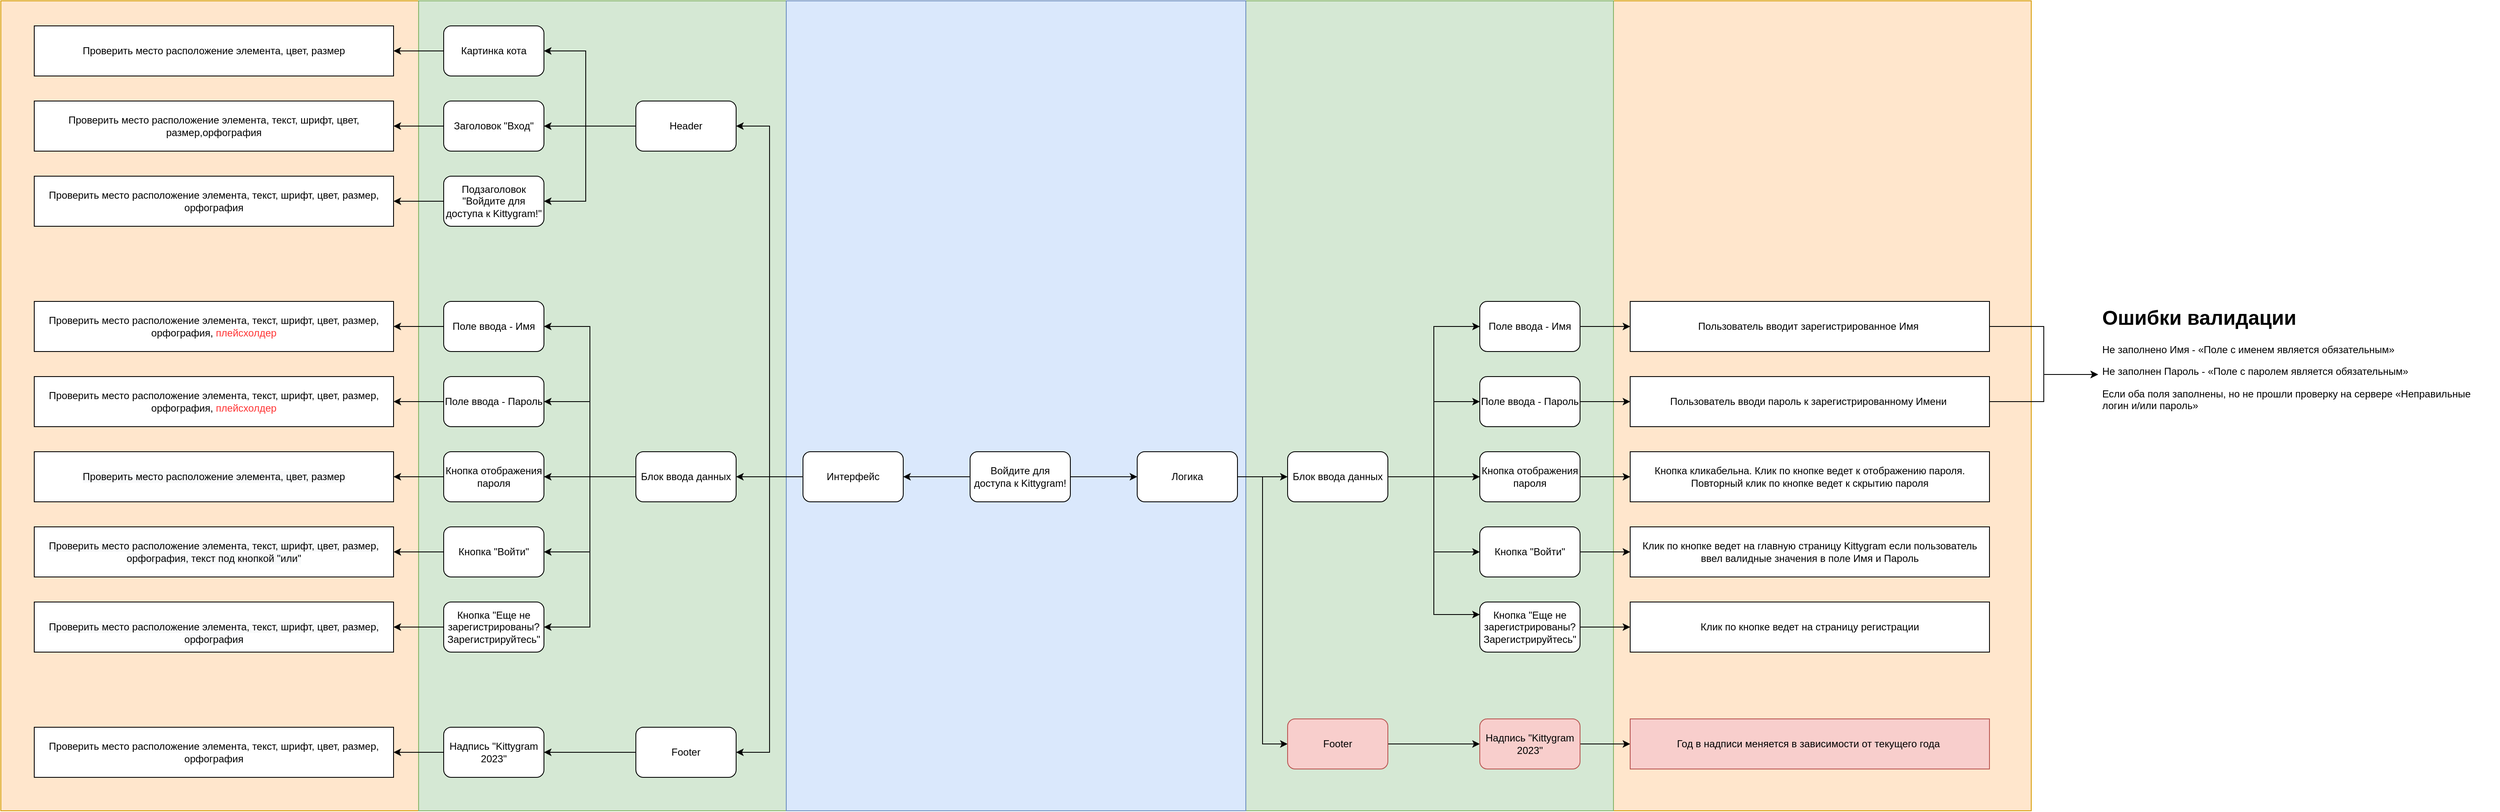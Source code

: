 <mxfile version="20.8.10" type="github">
  <diagram id="o3SfKFsg-XddMGT-pLEB" name="Страница 1">
    <mxGraphModel dx="1827" dy="1719" grid="1" gridSize="10" guides="1" tooltips="1" connect="1" arrows="1" fold="1" page="1" pageScale="1" pageWidth="827" pageHeight="1169" math="0" shadow="0">
      <root>
        <mxCell id="0" />
        <mxCell id="1" parent="0" />
        <mxCell id="jt-Zn96lODomyRDhghk2-11" value="" style="rounded=0;whiteSpace=wrap;html=1;fillColor=#ffe6cc;strokeColor=#d79b00;" vertex="1" parent="1">
          <mxGeometry x="-810" y="-210" width="2430" height="970" as="geometry" />
        </mxCell>
        <mxCell id="jt-Zn96lODomyRDhghk2-13" value="" style="rounded=0;whiteSpace=wrap;html=1;fillColor=#d5e8d4;strokeColor=#82b366;" vertex="1" parent="1">
          <mxGeometry x="-310" y="-210" width="1430" height="970" as="geometry" />
        </mxCell>
        <mxCell id="jt-Zn96lODomyRDhghk2-12" value="" style="rounded=0;whiteSpace=wrap;html=1;fillColor=#dae8fc;strokeColor=#6c8ebf;" vertex="1" parent="1">
          <mxGeometry x="130" y="-210" width="550" height="970" as="geometry" />
        </mxCell>
        <mxCell id="TAnfAXLuEqWQbed71-oy-4" value="" style="edgeStyle=orthogonalEdgeStyle;rounded=0;orthogonalLoop=1;jettySize=auto;html=1;" parent="1" source="TAnfAXLuEqWQbed71-oy-1" target="TAnfAXLuEqWQbed71-oy-3" edge="1">
          <mxGeometry relative="1" as="geometry" />
        </mxCell>
        <mxCell id="TAnfAXLuEqWQbed71-oy-6" value="" style="edgeStyle=orthogonalEdgeStyle;rounded=0;orthogonalLoop=1;jettySize=auto;html=1;" parent="1" source="TAnfAXLuEqWQbed71-oy-1" target="TAnfAXLuEqWQbed71-oy-5" edge="1">
          <mxGeometry relative="1" as="geometry" />
        </mxCell>
        <mxCell id="TAnfAXLuEqWQbed71-oy-1" value="Войдите для доступа к Kittygram!" style="rounded=1;whiteSpace=wrap;html=1;" parent="1" vertex="1">
          <mxGeometry x="350" y="330" width="120" height="60" as="geometry" />
        </mxCell>
        <mxCell id="TAnfAXLuEqWQbed71-oy-81" style="edgeStyle=orthogonalEdgeStyle;rounded=0;orthogonalLoop=1;jettySize=auto;html=1;entryX=0;entryY=0.5;entryDx=0;entryDy=0;" parent="1" source="TAnfAXLuEqWQbed71-oy-3" target="TAnfAXLuEqWQbed71-oy-79" edge="1">
          <mxGeometry relative="1" as="geometry" />
        </mxCell>
        <mxCell id="jt-Zn96lODomyRDhghk2-7" style="edgeStyle=orthogonalEdgeStyle;rounded=0;orthogonalLoop=1;jettySize=auto;html=1;entryX=0;entryY=0.5;entryDx=0;entryDy=0;fontColor=#FF3333;" edge="1" parent="1" source="TAnfAXLuEqWQbed71-oy-3" target="jt-Zn96lODomyRDhghk2-3">
          <mxGeometry relative="1" as="geometry" />
        </mxCell>
        <mxCell id="TAnfAXLuEqWQbed71-oy-3" value="Логика" style="whiteSpace=wrap;html=1;rounded=1;" parent="1" vertex="1">
          <mxGeometry x="550" y="330" width="120" height="60" as="geometry" />
        </mxCell>
        <mxCell id="TAnfAXLuEqWQbed71-oy-28" style="edgeStyle=orthogonalEdgeStyle;rounded=0;orthogonalLoop=1;jettySize=auto;html=1;entryX=1;entryY=0.5;entryDx=0;entryDy=0;" parent="1" source="TAnfAXLuEqWQbed71-oy-5" target="TAnfAXLuEqWQbed71-oy-7" edge="1">
          <mxGeometry relative="1" as="geometry" />
        </mxCell>
        <mxCell id="TAnfAXLuEqWQbed71-oy-29" style="edgeStyle=orthogonalEdgeStyle;rounded=0;orthogonalLoop=1;jettySize=auto;html=1;entryX=1;entryY=0.5;entryDx=0;entryDy=0;" parent="1" source="TAnfAXLuEqWQbed71-oy-5" target="TAnfAXLuEqWQbed71-oy-27" edge="1">
          <mxGeometry relative="1" as="geometry" />
        </mxCell>
        <mxCell id="jt-Zn96lODomyRDhghk2-1" style="edgeStyle=orthogonalEdgeStyle;rounded=0;orthogonalLoop=1;jettySize=auto;html=1;entryX=1;entryY=0.5;entryDx=0;entryDy=0;fontColor=#FF3333;" edge="1" parent="1" source="TAnfAXLuEqWQbed71-oy-5" target="xQ01a2YANTBOG30FUFwp-22">
          <mxGeometry relative="1" as="geometry" />
        </mxCell>
        <mxCell id="TAnfAXLuEqWQbed71-oy-5" value="Интерфейс" style="whiteSpace=wrap;html=1;rounded=1;" parent="1" vertex="1">
          <mxGeometry x="150" y="330" width="120" height="60" as="geometry" />
        </mxCell>
        <mxCell id="TAnfAXLuEqWQbed71-oy-18" value="" style="edgeStyle=orthogonalEdgeStyle;rounded=0;orthogonalLoop=1;jettySize=auto;html=1;" parent="1" source="TAnfAXLuEqWQbed71-oy-7" target="TAnfAXLuEqWQbed71-oy-17" edge="1">
          <mxGeometry relative="1" as="geometry" />
        </mxCell>
        <mxCell id="TAnfAXLuEqWQbed71-oy-20" style="edgeStyle=orthogonalEdgeStyle;rounded=0;orthogonalLoop=1;jettySize=auto;html=1;entryX=1;entryY=0.5;entryDx=0;entryDy=0;" parent="1" source="TAnfAXLuEqWQbed71-oy-7" target="TAnfAXLuEqWQbed71-oy-19" edge="1">
          <mxGeometry relative="1" as="geometry">
            <Array as="points">
              <mxPoint x="-110" y="-60" />
              <mxPoint x="-110" y="30" />
            </Array>
          </mxGeometry>
        </mxCell>
        <mxCell id="TAnfAXLuEqWQbed71-oy-21" style="edgeStyle=orthogonalEdgeStyle;rounded=0;orthogonalLoop=1;jettySize=auto;html=1;entryX=1;entryY=0.5;entryDx=0;entryDy=0;" parent="1" source="TAnfAXLuEqWQbed71-oy-7" target="TAnfAXLuEqWQbed71-oy-10" edge="1">
          <mxGeometry relative="1" as="geometry">
            <Array as="points">
              <mxPoint x="-110" y="-60" />
              <mxPoint x="-110" y="-150" />
            </Array>
          </mxGeometry>
        </mxCell>
        <mxCell id="TAnfAXLuEqWQbed71-oy-7" value="Header" style="whiteSpace=wrap;html=1;rounded=1;" parent="1" vertex="1">
          <mxGeometry x="-50" y="-90" width="120" height="60" as="geometry" />
        </mxCell>
        <mxCell id="TAnfAXLuEqWQbed71-oy-63" style="edgeStyle=orthogonalEdgeStyle;rounded=0;orthogonalLoop=1;jettySize=auto;html=1;entryX=1;entryY=0.5;entryDx=0;entryDy=0;" parent="1" source="TAnfAXLuEqWQbed71-oy-10" target="TAnfAXLuEqWQbed71-oy-52" edge="1">
          <mxGeometry relative="1" as="geometry" />
        </mxCell>
        <mxCell id="TAnfAXLuEqWQbed71-oy-10" value="Картинка кота" style="whiteSpace=wrap;html=1;rounded=1;" parent="1" vertex="1">
          <mxGeometry x="-280" y="-180" width="120" height="60" as="geometry" />
        </mxCell>
        <mxCell id="TAnfAXLuEqWQbed71-oy-64" style="edgeStyle=orthogonalEdgeStyle;rounded=0;orthogonalLoop=1;jettySize=auto;html=1;entryX=1;entryY=0.5;entryDx=0;entryDy=0;" parent="1" source="TAnfAXLuEqWQbed71-oy-17" target="TAnfAXLuEqWQbed71-oy-53" edge="1">
          <mxGeometry relative="1" as="geometry" />
        </mxCell>
        <mxCell id="TAnfAXLuEqWQbed71-oy-17" value="Заголовок &quot;Вход&quot;" style="whiteSpace=wrap;html=1;rounded=1;" parent="1" vertex="1">
          <mxGeometry x="-280" y="-90" width="120" height="60" as="geometry" />
        </mxCell>
        <mxCell id="TAnfAXLuEqWQbed71-oy-66" style="edgeStyle=orthogonalEdgeStyle;rounded=0;orthogonalLoop=1;jettySize=auto;html=1;entryX=1;entryY=0.5;entryDx=0;entryDy=0;" parent="1" source="TAnfAXLuEqWQbed71-oy-19" target="TAnfAXLuEqWQbed71-oy-54" edge="1">
          <mxGeometry relative="1" as="geometry" />
        </mxCell>
        <mxCell id="TAnfAXLuEqWQbed71-oy-19" value="Подзаголовок &quot;Войдите для доступа к Kittygram!&quot;" style="whiteSpace=wrap;html=1;rounded=1;" parent="1" vertex="1">
          <mxGeometry x="-280" width="120" height="60" as="geometry" />
        </mxCell>
        <mxCell id="TAnfAXLuEqWQbed71-oy-38" style="edgeStyle=orthogonalEdgeStyle;rounded=0;orthogonalLoop=1;jettySize=auto;html=1;entryX=1;entryY=0.5;entryDx=0;entryDy=0;" parent="1" source="TAnfAXLuEqWQbed71-oy-27" target="TAnfAXLuEqWQbed71-oy-30" edge="1">
          <mxGeometry relative="1" as="geometry" />
        </mxCell>
        <mxCell id="TAnfAXLuEqWQbed71-oy-39" style="edgeStyle=orthogonalEdgeStyle;rounded=0;orthogonalLoop=1;jettySize=auto;html=1;entryX=1;entryY=0.5;entryDx=0;entryDy=0;" parent="1" source="TAnfAXLuEqWQbed71-oy-27" target="TAnfAXLuEqWQbed71-oy-31" edge="1">
          <mxGeometry relative="1" as="geometry" />
        </mxCell>
        <mxCell id="TAnfAXLuEqWQbed71-oy-40" style="edgeStyle=orthogonalEdgeStyle;rounded=0;orthogonalLoop=1;jettySize=auto;html=1;entryX=1;entryY=0.5;entryDx=0;entryDy=0;" parent="1" source="TAnfAXLuEqWQbed71-oy-27" target="TAnfAXLuEqWQbed71-oy-32" edge="1">
          <mxGeometry relative="1" as="geometry" />
        </mxCell>
        <mxCell id="TAnfAXLuEqWQbed71-oy-41" style="edgeStyle=orthogonalEdgeStyle;rounded=0;orthogonalLoop=1;jettySize=auto;html=1;entryX=1;entryY=0.5;entryDx=0;entryDy=0;" parent="1" source="TAnfAXLuEqWQbed71-oy-27" target="TAnfAXLuEqWQbed71-oy-33" edge="1">
          <mxGeometry relative="1" as="geometry" />
        </mxCell>
        <mxCell id="TAnfAXLuEqWQbed71-oy-42" style="edgeStyle=orthogonalEdgeStyle;rounded=0;orthogonalLoop=1;jettySize=auto;html=1;entryX=1;entryY=0.5;entryDx=0;entryDy=0;" parent="1" source="TAnfAXLuEqWQbed71-oy-27" target="TAnfAXLuEqWQbed71-oy-34" edge="1">
          <mxGeometry relative="1" as="geometry" />
        </mxCell>
        <mxCell id="TAnfAXLuEqWQbed71-oy-27" value="Блок ввода данных" style="whiteSpace=wrap;html=1;rounded=1;" parent="1" vertex="1">
          <mxGeometry x="-50" y="330" width="120" height="60" as="geometry" />
        </mxCell>
        <mxCell id="TAnfAXLuEqWQbed71-oy-68" style="edgeStyle=orthogonalEdgeStyle;rounded=0;orthogonalLoop=1;jettySize=auto;html=1;entryX=1;entryY=0.5;entryDx=0;entryDy=0;" parent="1" source="TAnfAXLuEqWQbed71-oy-30" target="TAnfAXLuEqWQbed71-oy-56" edge="1">
          <mxGeometry relative="1" as="geometry" />
        </mxCell>
        <mxCell id="TAnfAXLuEqWQbed71-oy-30" value="Поле ввода - Имя" style="whiteSpace=wrap;html=1;rounded=1;" parent="1" vertex="1">
          <mxGeometry x="-280" y="150" width="120" height="60" as="geometry" />
        </mxCell>
        <mxCell id="TAnfAXLuEqWQbed71-oy-69" style="edgeStyle=orthogonalEdgeStyle;rounded=0;orthogonalLoop=1;jettySize=auto;html=1;entryX=1;entryY=0.5;entryDx=0;entryDy=0;" parent="1" source="TAnfAXLuEqWQbed71-oy-31" target="TAnfAXLuEqWQbed71-oy-57" edge="1">
          <mxGeometry relative="1" as="geometry" />
        </mxCell>
        <mxCell id="TAnfAXLuEqWQbed71-oy-31" value="Поле ввода - Пароль" style="whiteSpace=wrap;html=1;rounded=1;" parent="1" vertex="1">
          <mxGeometry x="-280" y="240" width="120" height="60" as="geometry" />
        </mxCell>
        <mxCell id="TAnfAXLuEqWQbed71-oy-70" style="edgeStyle=orthogonalEdgeStyle;rounded=0;orthogonalLoop=1;jettySize=auto;html=1;entryX=1;entryY=0.5;entryDx=0;entryDy=0;" parent="1" source="TAnfAXLuEqWQbed71-oy-32" target="TAnfAXLuEqWQbed71-oy-58" edge="1">
          <mxGeometry relative="1" as="geometry" />
        </mxCell>
        <mxCell id="TAnfAXLuEqWQbed71-oy-32" value="Кнопка отображения пароля" style="whiteSpace=wrap;html=1;rounded=1;" parent="1" vertex="1">
          <mxGeometry x="-280" y="330" width="120" height="60" as="geometry" />
        </mxCell>
        <mxCell id="TAnfAXLuEqWQbed71-oy-71" style="edgeStyle=orthogonalEdgeStyle;rounded=0;orthogonalLoop=1;jettySize=auto;html=1;entryX=1;entryY=0.5;entryDx=0;entryDy=0;" parent="1" source="TAnfAXLuEqWQbed71-oy-33" target="TAnfAXLuEqWQbed71-oy-59" edge="1">
          <mxGeometry relative="1" as="geometry" />
        </mxCell>
        <mxCell id="TAnfAXLuEqWQbed71-oy-33" value="Кнопка &quot;Войти&quot;" style="whiteSpace=wrap;html=1;rounded=1;" parent="1" vertex="1">
          <mxGeometry x="-280" y="420" width="120" height="60" as="geometry" />
        </mxCell>
        <mxCell id="TAnfAXLuEqWQbed71-oy-72" style="edgeStyle=orthogonalEdgeStyle;rounded=0;orthogonalLoop=1;jettySize=auto;html=1;entryX=1;entryY=0.5;entryDx=0;entryDy=0;" parent="1" source="TAnfAXLuEqWQbed71-oy-34" target="TAnfAXLuEqWQbed71-oy-60" edge="1">
          <mxGeometry relative="1" as="geometry" />
        </mxCell>
        <mxCell id="TAnfAXLuEqWQbed71-oy-34" value="Кнопка &quot;Еще не зарегистрированы? Зарегистрируйтесь&quot;" style="whiteSpace=wrap;html=1;rounded=1;" parent="1" vertex="1">
          <mxGeometry x="-280" y="510" width="120" height="60" as="geometry" />
        </mxCell>
        <mxCell id="TAnfAXLuEqWQbed71-oy-52" value="Проверить место расположение элемента, цвет, размер" style="rounded=0;whiteSpace=wrap;html=1;" parent="1" vertex="1">
          <mxGeometry x="-770" y="-180" width="430" height="60" as="geometry" />
        </mxCell>
        <mxCell id="TAnfAXLuEqWQbed71-oy-53" value="Проверить место расположение элемента, текст, шрифт, цвет, размер,орфография" style="rounded=0;whiteSpace=wrap;html=1;" parent="1" vertex="1">
          <mxGeometry x="-770" y="-90" width="430" height="60" as="geometry" />
        </mxCell>
        <mxCell id="TAnfAXLuEqWQbed71-oy-54" value="Проверить место расположение элемента, текст, шрифт, цвет, размер, орфография" style="rounded=0;whiteSpace=wrap;html=1;" parent="1" vertex="1">
          <mxGeometry x="-770" width="430" height="60" as="geometry" />
        </mxCell>
        <mxCell id="TAnfAXLuEqWQbed71-oy-56" value="Проверить место расположение элемента, текст, шрифт, цвет, размер, орфография, &lt;font color=&quot;#ff3333&quot;&gt;плейсхолдер&lt;/font&gt;" style="rounded=0;whiteSpace=wrap;html=1;" parent="1" vertex="1">
          <mxGeometry x="-770" y="150" width="430" height="60" as="geometry" />
        </mxCell>
        <mxCell id="TAnfAXLuEqWQbed71-oy-57" value="Проверить место расположение элемента, текст, шрифт, цвет, размер, орфография, &lt;font color=&quot;#ff3333&quot;&gt;плейсхолдер&lt;/font&gt;" style="rounded=0;whiteSpace=wrap;html=1;" parent="1" vertex="1">
          <mxGeometry x="-770" y="240" width="430" height="60" as="geometry" />
        </mxCell>
        <mxCell id="TAnfAXLuEqWQbed71-oy-58" value="&lt;span style=&quot;color: rgb(0, 0, 0); font-family: Helvetica; font-size: 12px; font-style: normal; font-variant-ligatures: normal; font-variant-caps: normal; font-weight: 400; letter-spacing: normal; orphans: 2; text-align: center; text-indent: 0px; text-transform: none; widows: 2; word-spacing: 0px; -webkit-text-stroke-width: 0px; background-color: rgb(248, 249, 250); text-decoration-thickness: initial; text-decoration-style: initial; text-decoration-color: initial; float: none; display: inline !important;&quot;&gt;Проверить место расположение элемента, цвет, размер&lt;/span&gt;" style="rounded=0;whiteSpace=wrap;html=1;" parent="1" vertex="1">
          <mxGeometry x="-770" y="330" width="430" height="60" as="geometry" />
        </mxCell>
        <mxCell id="TAnfAXLuEqWQbed71-oy-59" value="&lt;span style=&quot;color: rgb(0, 0, 0); font-family: Helvetica; font-size: 12px; font-style: normal; font-variant-ligatures: normal; font-variant-caps: normal; font-weight: 400; letter-spacing: normal; orphans: 2; text-align: center; text-indent: 0px; text-transform: none; widows: 2; word-spacing: 0px; -webkit-text-stroke-width: 0px; background-color: rgb(248, 249, 250); text-decoration-thickness: initial; text-decoration-style: initial; text-decoration-color: initial; float: none; display: inline !important;&quot;&gt;Проверить место расположение элемента, текст, шрифт, цвет, размер, орфография, текст под кнопкой &quot;или&quot;&lt;/span&gt;" style="rounded=0;whiteSpace=wrap;html=1;" parent="1" vertex="1">
          <mxGeometry x="-770" y="420" width="430" height="60" as="geometry" />
        </mxCell>
        <mxCell id="TAnfAXLuEqWQbed71-oy-60" value="&lt;br&gt;&lt;span style=&quot;color: rgb(0, 0, 0); font-family: Helvetica; font-size: 12px; font-style: normal; font-variant-ligatures: normal; font-variant-caps: normal; font-weight: 400; letter-spacing: normal; orphans: 2; text-align: center; text-indent: 0px; text-transform: none; widows: 2; word-spacing: 0px; -webkit-text-stroke-width: 0px; background-color: rgb(248, 249, 250); text-decoration-thickness: initial; text-decoration-style: initial; text-decoration-color: initial; float: none; display: inline !important;&quot;&gt;Проверить место расположение элемента, текст, шрифт, цвет, размер, орфография&lt;/span&gt;&lt;br&gt;" style="rounded=0;whiteSpace=wrap;html=1;" parent="1" vertex="1">
          <mxGeometry x="-770" y="510" width="430" height="60" as="geometry" />
        </mxCell>
        <mxCell id="TAnfAXLuEqWQbed71-oy-128" style="edgeStyle=orthogonalEdgeStyle;rounded=0;orthogonalLoop=1;jettySize=auto;html=1;entryX=0;entryY=0.5;entryDx=0;entryDy=0;" parent="1" source="TAnfAXLuEqWQbed71-oy-79" target="TAnfAXLuEqWQbed71-oy-121" edge="1">
          <mxGeometry relative="1" as="geometry" />
        </mxCell>
        <mxCell id="TAnfAXLuEqWQbed71-oy-129" style="edgeStyle=orthogonalEdgeStyle;rounded=0;orthogonalLoop=1;jettySize=auto;html=1;entryX=0;entryY=0.5;entryDx=0;entryDy=0;" parent="1" source="TAnfAXLuEqWQbed71-oy-79" target="TAnfAXLuEqWQbed71-oy-122" edge="1">
          <mxGeometry relative="1" as="geometry" />
        </mxCell>
        <mxCell id="TAnfAXLuEqWQbed71-oy-130" style="edgeStyle=orthogonalEdgeStyle;rounded=0;orthogonalLoop=1;jettySize=auto;html=1;entryX=0;entryY=0.5;entryDx=0;entryDy=0;" parent="1" source="TAnfAXLuEqWQbed71-oy-79" target="TAnfAXLuEqWQbed71-oy-123" edge="1">
          <mxGeometry relative="1" as="geometry" />
        </mxCell>
        <mxCell id="TAnfAXLuEqWQbed71-oy-131" style="edgeStyle=orthogonalEdgeStyle;rounded=0;orthogonalLoop=1;jettySize=auto;html=1;entryX=0;entryY=0.5;entryDx=0;entryDy=0;" parent="1" source="TAnfAXLuEqWQbed71-oy-79" target="TAnfAXLuEqWQbed71-oy-124" edge="1">
          <mxGeometry relative="1" as="geometry" />
        </mxCell>
        <mxCell id="TAnfAXLuEqWQbed71-oy-132" style="edgeStyle=orthogonalEdgeStyle;rounded=0;orthogonalLoop=1;jettySize=auto;html=1;entryX=0;entryY=0.25;entryDx=0;entryDy=0;" parent="1" source="TAnfAXLuEqWQbed71-oy-79" target="TAnfAXLuEqWQbed71-oy-125" edge="1">
          <mxGeometry relative="1" as="geometry" />
        </mxCell>
        <mxCell id="TAnfAXLuEqWQbed71-oy-79" value="Блок ввода данных" style="whiteSpace=wrap;html=1;rounded=1;" parent="1" vertex="1">
          <mxGeometry x="730" y="330" width="120" height="60" as="geometry" />
        </mxCell>
        <mxCell id="TAnfAXLuEqWQbed71-oy-154" style="edgeStyle=orthogonalEdgeStyle;rounded=0;orthogonalLoop=1;jettySize=auto;html=1;entryX=0;entryY=0.5;entryDx=0;entryDy=0;entryPerimeter=0;" parent="1" source="TAnfAXLuEqWQbed71-oy-121" target="TAnfAXLuEqWQbed71-oy-143" edge="1">
          <mxGeometry relative="1" as="geometry" />
        </mxCell>
        <mxCell id="TAnfAXLuEqWQbed71-oy-121" value="Поле ввода - Имя" style="whiteSpace=wrap;html=1;rounded=1;" parent="1" vertex="1">
          <mxGeometry x="960" y="150" width="120" height="60" as="geometry" />
        </mxCell>
        <mxCell id="TAnfAXLuEqWQbed71-oy-155" style="edgeStyle=orthogonalEdgeStyle;rounded=0;orthogonalLoop=1;jettySize=auto;html=1;entryX=0;entryY=0.5;entryDx=0;entryDy=0;" parent="1" source="TAnfAXLuEqWQbed71-oy-122" target="TAnfAXLuEqWQbed71-oy-144" edge="1">
          <mxGeometry relative="1" as="geometry" />
        </mxCell>
        <mxCell id="TAnfAXLuEqWQbed71-oy-122" value="Поле ввода - Пароль" style="whiteSpace=wrap;html=1;rounded=1;" parent="1" vertex="1">
          <mxGeometry x="960" y="240" width="120" height="60" as="geometry" />
        </mxCell>
        <mxCell id="TAnfAXLuEqWQbed71-oy-156" style="edgeStyle=orthogonalEdgeStyle;rounded=0;orthogonalLoop=1;jettySize=auto;html=1;entryX=0;entryY=0.5;entryDx=0;entryDy=0;" parent="1" source="TAnfAXLuEqWQbed71-oy-123" target="TAnfAXLuEqWQbed71-oy-145" edge="1">
          <mxGeometry relative="1" as="geometry" />
        </mxCell>
        <mxCell id="TAnfAXLuEqWQbed71-oy-123" value="Кнопка отображения пароля" style="whiteSpace=wrap;html=1;rounded=1;" parent="1" vertex="1">
          <mxGeometry x="960" y="330" width="120" height="60" as="geometry" />
        </mxCell>
        <mxCell id="TAnfAXLuEqWQbed71-oy-157" style="edgeStyle=orthogonalEdgeStyle;rounded=0;orthogonalLoop=1;jettySize=auto;html=1;entryX=0;entryY=0.5;entryDx=0;entryDy=0;" parent="1" source="TAnfAXLuEqWQbed71-oy-124" target="TAnfAXLuEqWQbed71-oy-146" edge="1">
          <mxGeometry relative="1" as="geometry" />
        </mxCell>
        <mxCell id="TAnfAXLuEqWQbed71-oy-124" value="Кнопка &quot;Войти&quot;" style="whiteSpace=wrap;html=1;rounded=1;" parent="1" vertex="1">
          <mxGeometry x="960" y="420" width="120" height="60" as="geometry" />
        </mxCell>
        <mxCell id="TAnfAXLuEqWQbed71-oy-158" style="edgeStyle=orthogonalEdgeStyle;rounded=0;orthogonalLoop=1;jettySize=auto;html=1;entryX=0;entryY=0.5;entryDx=0;entryDy=0;" parent="1" source="TAnfAXLuEqWQbed71-oy-125" target="TAnfAXLuEqWQbed71-oy-147" edge="1">
          <mxGeometry relative="1" as="geometry" />
        </mxCell>
        <mxCell id="TAnfAXLuEqWQbed71-oy-125" value="Кнопка &quot;Еще не зарегистрированы? Зарегистрируйтесь&quot;" style="whiteSpace=wrap;html=1;rounded=1;" parent="1" vertex="1">
          <mxGeometry x="960" y="510" width="120" height="60" as="geometry" />
        </mxCell>
        <mxCell id="jt-Zn96lODomyRDhghk2-15" style="edgeStyle=orthogonalEdgeStyle;rounded=0;orthogonalLoop=1;jettySize=auto;html=1;entryX=0;entryY=0.5;entryDx=0;entryDy=0;fontColor=#000000;" edge="1" parent="1" source="TAnfAXLuEqWQbed71-oy-143" target="jt-Zn96lODomyRDhghk2-14">
          <mxGeometry relative="1" as="geometry" />
        </mxCell>
        <mxCell id="TAnfAXLuEqWQbed71-oy-143" value="Пользователь вводит зарегистрированное Имя&amp;nbsp;" style="rounded=0;whiteSpace=wrap;html=1;" parent="1" vertex="1">
          <mxGeometry x="1140" y="150" width="430" height="60" as="geometry" />
        </mxCell>
        <mxCell id="jt-Zn96lODomyRDhghk2-16" style="edgeStyle=orthogonalEdgeStyle;rounded=0;orthogonalLoop=1;jettySize=auto;html=1;fontColor=#000000;" edge="1" parent="1" source="TAnfAXLuEqWQbed71-oy-144" target="jt-Zn96lODomyRDhghk2-14">
          <mxGeometry relative="1" as="geometry" />
        </mxCell>
        <mxCell id="TAnfAXLuEqWQbed71-oy-144" value="Пользователь вводи пароль к зарегистрированному Имени&amp;nbsp;" style="rounded=0;whiteSpace=wrap;html=1;" parent="1" vertex="1">
          <mxGeometry x="1140" y="240" width="430" height="60" as="geometry" />
        </mxCell>
        <mxCell id="TAnfAXLuEqWQbed71-oy-145" value="Кнопка кликабельна. Клик по кнопке ведет к отображению пароля. Повторный клик по кнопке ведет к скрытию пароля" style="rounded=0;whiteSpace=wrap;html=1;" parent="1" vertex="1">
          <mxGeometry x="1140" y="330" width="430" height="60" as="geometry" />
        </mxCell>
        <mxCell id="TAnfAXLuEqWQbed71-oy-146" value="Клик по кнопке ведет на главную страницу Kittygram если пользователь ввел валидные значения в поле Имя и Пароль" style="rounded=0;whiteSpace=wrap;html=1;" parent="1" vertex="1">
          <mxGeometry x="1140" y="420" width="430" height="60" as="geometry" />
        </mxCell>
        <mxCell id="TAnfAXLuEqWQbed71-oy-147" value="Клик по кнопке ведет на страницу регистрации" style="rounded=0;whiteSpace=wrap;html=1;" parent="1" vertex="1">
          <mxGeometry x="1140" y="510" width="430" height="60" as="geometry" />
        </mxCell>
        <mxCell id="xQ01a2YANTBOG30FUFwp-35" style="edgeStyle=orthogonalEdgeStyle;rounded=0;orthogonalLoop=1;jettySize=auto;html=1;entryX=1;entryY=0.5;entryDx=0;entryDy=0;" parent="1" source="xQ01a2YANTBOG30FUFwp-22" target="xQ01a2YANTBOG30FUFwp-24" edge="1">
          <mxGeometry relative="1" as="geometry" />
        </mxCell>
        <mxCell id="xQ01a2YANTBOG30FUFwp-22" value="Footer" style="whiteSpace=wrap;html=1;rounded=1;" parent="1" vertex="1">
          <mxGeometry x="-50" y="660" width="120" height="60" as="geometry" />
        </mxCell>
        <mxCell id="xQ01a2YANTBOG30FUFwp-23" style="edgeStyle=orthogonalEdgeStyle;rounded=0;orthogonalLoop=1;jettySize=auto;html=1;entryX=1;entryY=0.5;entryDx=0;entryDy=0;" parent="1" source="xQ01a2YANTBOG30FUFwp-24" target="xQ01a2YANTBOG30FUFwp-31" edge="1">
          <mxGeometry relative="1" as="geometry" />
        </mxCell>
        <mxCell id="xQ01a2YANTBOG30FUFwp-24" value="Надпись &quot;Kittygram 2023&quot;" style="whiteSpace=wrap;html=1;rounded=1;" parent="1" vertex="1">
          <mxGeometry x="-280" y="660" width="120" height="60" as="geometry" />
        </mxCell>
        <mxCell id="xQ01a2YANTBOG30FUFwp-31" value="Проверить место расположение элемента, текст, шрифт, цвет, размер, орфография" style="rounded=0;whiteSpace=wrap;html=1;" parent="1" vertex="1">
          <mxGeometry x="-770" y="660" width="430" height="60" as="geometry" />
        </mxCell>
        <mxCell id="jt-Zn96lODomyRDhghk2-8" style="edgeStyle=orthogonalEdgeStyle;rounded=0;orthogonalLoop=1;jettySize=auto;html=1;entryX=0;entryY=0.5;entryDx=0;entryDy=0;fontColor=#FF3333;" edge="1" parent="1" source="jt-Zn96lODomyRDhghk2-3" target="jt-Zn96lODomyRDhghk2-5">
          <mxGeometry relative="1" as="geometry" />
        </mxCell>
        <mxCell id="jt-Zn96lODomyRDhghk2-3" value="Footer" style="whiteSpace=wrap;html=1;rounded=1;fillColor=#f8cecc;strokeColor=#b85450;" vertex="1" parent="1">
          <mxGeometry x="730" y="650" width="120" height="60" as="geometry" />
        </mxCell>
        <mxCell id="jt-Zn96lODomyRDhghk2-10" style="edgeStyle=orthogonalEdgeStyle;rounded=0;orthogonalLoop=1;jettySize=auto;html=1;entryX=0;entryY=0.5;entryDx=0;entryDy=0;fontColor=#FF3333;" edge="1" parent="1" source="jt-Zn96lODomyRDhghk2-5" target="jt-Zn96lODomyRDhghk2-6">
          <mxGeometry relative="1" as="geometry" />
        </mxCell>
        <mxCell id="jt-Zn96lODomyRDhghk2-5" value="Надпись &quot;Kittygram 2023&quot;" style="whiteSpace=wrap;html=1;rounded=1;fillColor=#f8cecc;strokeColor=#b85450;" vertex="1" parent="1">
          <mxGeometry x="960" y="650" width="120" height="60" as="geometry" />
        </mxCell>
        <mxCell id="jt-Zn96lODomyRDhghk2-6" value="Год в надписи меняется в зависимости от текущего года&amp;nbsp;" style="rounded=0;whiteSpace=wrap;html=1;fillColor=#f8cecc;strokeColor=#b85450;" vertex="1" parent="1">
          <mxGeometry x="1140" y="650" width="430" height="60" as="geometry" />
        </mxCell>
        <mxCell id="jt-Zn96lODomyRDhghk2-14" value="&lt;h1 style=&quot;border-color: var(--border-color);&quot;&gt;&lt;font&gt;Ошибки валидации&lt;/font&gt;&lt;/h1&gt;&lt;p&gt;&lt;font&gt;Не заполнено Имя - «Поле с именем является обязательным»&lt;/font&gt;&lt;br&gt;&lt;/p&gt;&lt;p&gt;Не заполнен Пароль - «Поле с паролем является обязательным»&lt;font&gt;&lt;br&gt;&lt;/font&gt;&lt;/p&gt;&lt;p&gt;Если оба поля заполнены, но не прошли проверку на сервере «Неправильные логин и/или пароль»&lt;br&gt;&lt;/p&gt;" style="text;html=1;strokeColor=none;fillColor=none;spacing=5;spacingTop=-20;whiteSpace=wrap;overflow=hidden;rounded=0;fontColor=#000000;" vertex="1" parent="1">
          <mxGeometry x="1700" y="150" width="480" height="175" as="geometry" />
        </mxCell>
      </root>
    </mxGraphModel>
  </diagram>
</mxfile>
